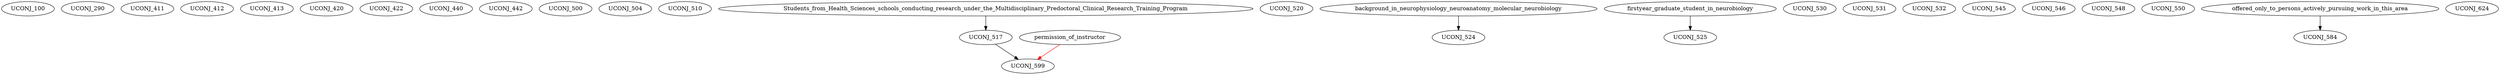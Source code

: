 digraph G {
    UCONJ_100;
    UCONJ_290;
    UCONJ_411;
    UCONJ_412;
    UCONJ_413;
    UCONJ_420;
    UCONJ_422;
    UCONJ_440;
    UCONJ_442;
    UCONJ_500;
    UCONJ_504;
    UCONJ_510;
    edge [color=black];
    Students_from_Health_Sciences_schools_conducting_research_under_the_Multidisciplinary_Predoctoral_Clinical_Research_Training_Program -> UCONJ_517;
    UCONJ_520;
    edge [color=black];
    background_in_neurophysiology_neuroanatomy_molecular_neurobiology -> UCONJ_524;
    edge [color=black];
    firstyear_graduate_student_in_neurobiology -> UCONJ_525;
    UCONJ_530;
    UCONJ_531;
    UCONJ_532;
    UCONJ_545;
    UCONJ_546;
    UCONJ_548;
    UCONJ_550;
    edge [color=black];
    offered_only_to_persons_actively_pursuing_work_in_this_area -> UCONJ_584;
    edge [color=black];
    UCONJ_517 -> UCONJ_599;
    edge [color=red];
    permission_of_instructor -> UCONJ_599;
    UCONJ_624;
}
